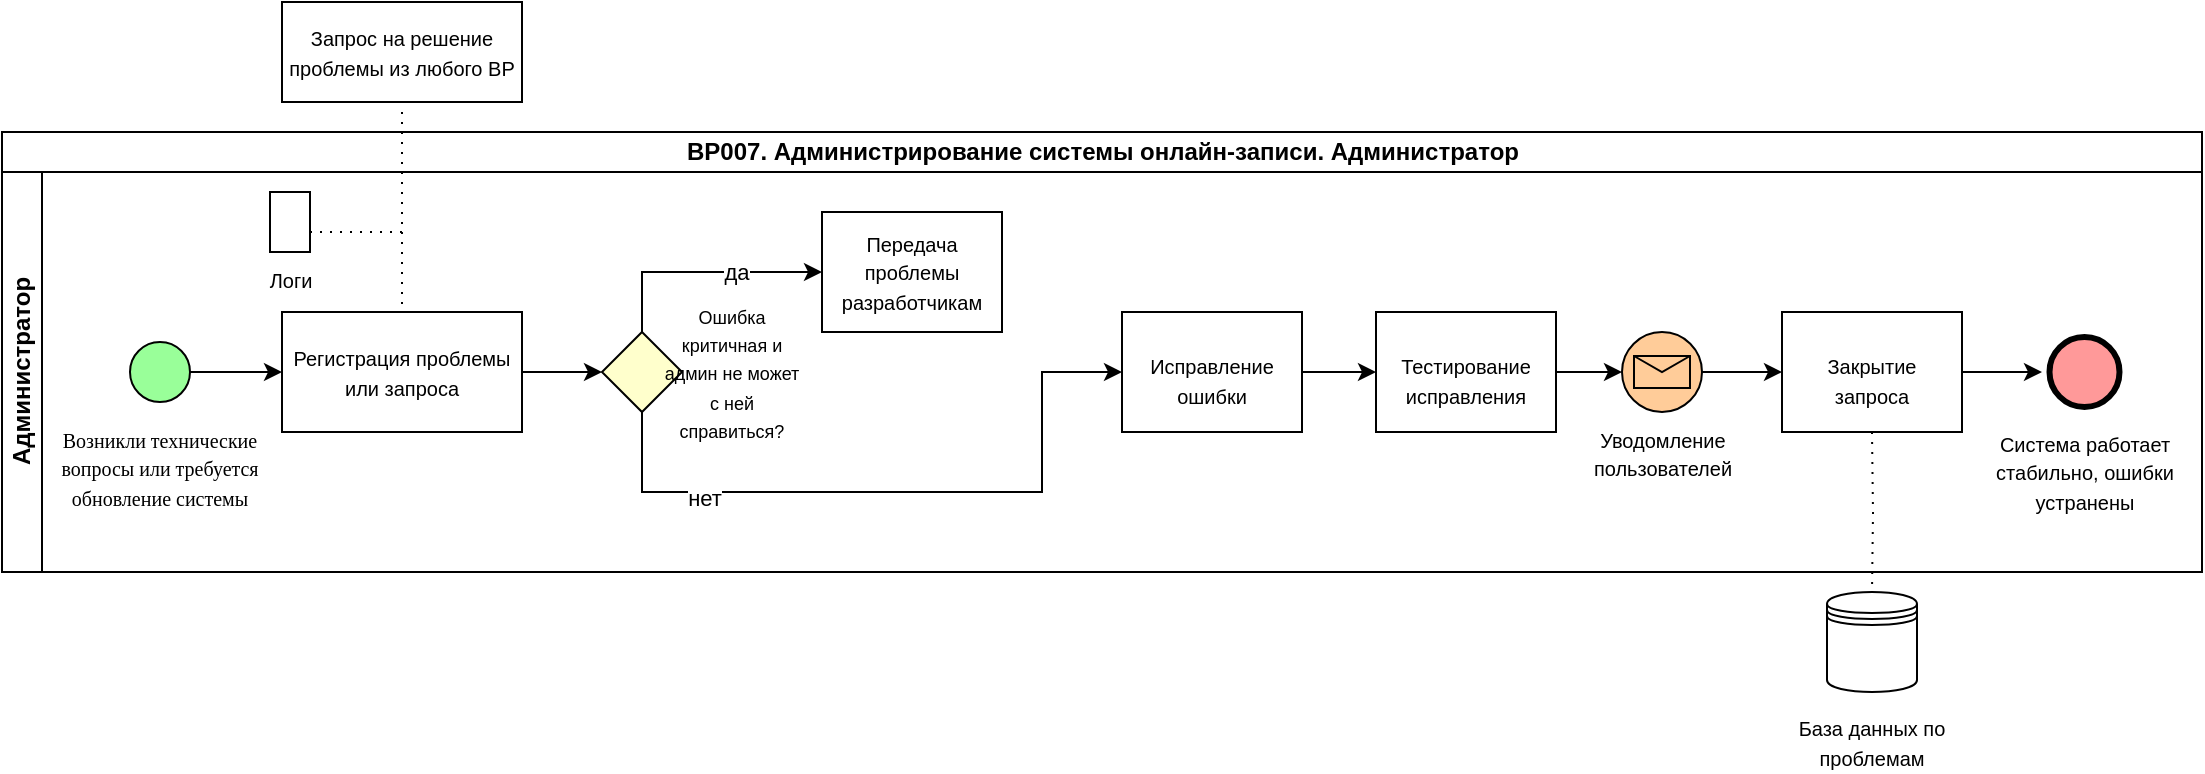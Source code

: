 <mxfile version="26.1.0">
  <diagram name="Страница — 1" id="nc_g5C7sCWomOyvMDTg2">
    <mxGraphModel dx="1004" dy="1753" grid="1" gridSize="10" guides="1" tooltips="1" connect="1" arrows="1" fold="1" page="1" pageScale="1" pageWidth="827" pageHeight="1169" math="0" shadow="0">
      <root>
        <mxCell id="0" />
        <mxCell id="1" parent="0" />
        <mxCell id="5ZHukqqLrb58eQnSWOvj-1" value="BP007.&amp;nbsp;Администрирование системы онлайн-записи. Администратор" style="swimlane;childLayout=stackLayout;resizeParent=1;resizeParentMax=0;horizontal=1;startSize=20;horizontalStack=0;html=1;" vertex="1" parent="1">
          <mxGeometry x="140" y="60" width="1100" height="220" as="geometry">
            <mxRectangle x="150" y="40" width="60" height="30" as="alternateBounds" />
          </mxGeometry>
        </mxCell>
        <mxCell id="5ZHukqqLrb58eQnSWOvj-2" value="Администратор" style="swimlane;startSize=20;horizontal=0;html=1;" vertex="1" parent="5ZHukqqLrb58eQnSWOvj-1">
          <mxGeometry y="20" width="1100" height="200" as="geometry" />
        </mxCell>
        <mxCell id="5ZHukqqLrb58eQnSWOvj-6" value="" style="ellipse;whiteSpace=wrap;html=1;aspect=fixed;fillColor=light-dark(#99FF99,var(--ge-dark-color, #121212));" vertex="1" parent="5ZHukqqLrb58eQnSWOvj-2">
          <mxGeometry x="64" y="85" width="30" height="30" as="geometry" />
        </mxCell>
        <mxCell id="5ZHukqqLrb58eQnSWOvj-7" value="" style="endArrow=classic;html=1;rounded=0;exitX=1;exitY=0.5;exitDx=0;exitDy=0;entryX=0;entryY=0.5;entryDx=0;entryDy=0;entryPerimeter=0;" edge="1" parent="5ZHukqqLrb58eQnSWOvj-2" source="5ZHukqqLrb58eQnSWOvj-6" target="5ZHukqqLrb58eQnSWOvj-117">
          <mxGeometry width="50" height="50" relative="1" as="geometry">
            <mxPoint x="324" y="270" as="sourcePoint" />
            <mxPoint x="134" y="100" as="targetPoint" />
          </mxGeometry>
        </mxCell>
        <mxCell id="5ZHukqqLrb58eQnSWOvj-89" value="&lt;font size=&quot;1&quot; face=&quot;Times New Roman&quot;&gt;Возникли технические вопросы или требуется обновление системы&lt;/font&gt;" style="text;html=1;align=center;verticalAlign=middle;whiteSpace=wrap;rounded=0;" vertex="1" parent="5ZHukqqLrb58eQnSWOvj-2">
          <mxGeometry x="24" y="130" width="110" height="35" as="geometry" />
        </mxCell>
        <mxCell id="5ZHukqqLrb58eQnSWOvj-117" value="&lt;font style=&quot;font-size: 10px;&quot;&gt;Регистрация проблемы или запроса&lt;/font&gt;" style="points=[[0.25,0,0],[0.5,0,0],[0.75,0,0],[1,0.25,0],[1,0.5,0],[1,0.75,0],[0.75,1,0],[0.5,1,0],[0.25,1,0],[0,0.75,0],[0,0.5,0],[0,0.25,0]];shape=mxgraph.bpmn.task2;whiteSpace=wrap;rectStyle=rounded;size=10;html=1;container=1;expand=0;collapsible=0;taskMarker=user;" vertex="1" parent="5ZHukqqLrb58eQnSWOvj-2">
          <mxGeometry x="140" y="70" width="120" height="60" as="geometry" />
        </mxCell>
        <mxCell id="5ZHukqqLrb58eQnSWOvj-253" style="edgeStyle=orthogonalEdgeStyle;rounded=0;orthogonalLoop=1;jettySize=auto;html=1;exitX=1;exitY=0.5;exitDx=0;exitDy=0;exitPerimeter=0;entryX=0;entryY=0.5;entryDx=0;entryDy=0;entryPerimeter=0;" edge="1" parent="5ZHukqqLrb58eQnSWOvj-2" source="5ZHukqqLrb58eQnSWOvj-117">
          <mxGeometry relative="1" as="geometry">
            <mxPoint x="300.0" y="100" as="targetPoint" />
          </mxGeometry>
        </mxCell>
        <mxCell id="5ZHukqqLrb58eQnSWOvj-265" value="" style="points=[[0.25,0.25,0],[0.5,0,0],[0.75,0.25,0],[1,0.5,0],[0.75,0.75,0],[0.5,1,0],[0.25,0.75,0],[0,0.5,0]];shape=mxgraph.bpmn.gateway2;html=1;verticalLabelPosition=bottom;labelBackgroundColor=#ffffff;verticalAlign=top;align=center;perimeter=rhombusPerimeter;outlineConnect=0;outline=none;symbol=none;fillColor=light-dark(#FFFFCC,var(--ge-dark-color, #121212));" vertex="1" parent="5ZHukqqLrb58eQnSWOvj-2">
          <mxGeometry x="300" y="80" width="40" height="40" as="geometry" />
        </mxCell>
        <mxCell id="5ZHukqqLrb58eQnSWOvj-269" value="&lt;font style=&quot;font-size: 9px;&quot;&gt;Ошибка критичная и админ не может с ней справиться?&lt;/font&gt;" style="text;html=1;align=center;verticalAlign=middle;whiteSpace=wrap;rounded=0;" vertex="1" parent="5ZHukqqLrb58eQnSWOvj-2">
          <mxGeometry x="330" y="87.5" width="70" height="25" as="geometry" />
        </mxCell>
        <mxCell id="5ZHukqqLrb58eQnSWOvj-271" style="edgeStyle=orthogonalEdgeStyle;rounded=0;orthogonalLoop=1;jettySize=auto;html=1;exitX=0.5;exitY=0;exitDx=0;exitDy=0;exitPerimeter=0;entryX=0;entryY=0.5;entryDx=0;entryDy=0;entryPerimeter=0;" edge="1" parent="5ZHukqqLrb58eQnSWOvj-2" source="5ZHukqqLrb58eQnSWOvj-265" target="5ZHukqqLrb58eQnSWOvj-325">
          <mxGeometry relative="1" as="geometry">
            <mxPoint x="380" y="45" as="targetPoint" />
          </mxGeometry>
        </mxCell>
        <mxCell id="5ZHukqqLrb58eQnSWOvj-272" value="да" style="edgeLabel;html=1;align=center;verticalAlign=middle;resizable=0;points=[];" vertex="1" connectable="0" parent="5ZHukqqLrb58eQnSWOvj-271">
          <mxGeometry x="-0.127" y="2" relative="1" as="geometry">
            <mxPoint x="24" y="2" as="offset" />
          </mxGeometry>
        </mxCell>
        <mxCell id="5ZHukqqLrb58eQnSWOvj-273" style="edgeStyle=orthogonalEdgeStyle;rounded=0;orthogonalLoop=1;jettySize=auto;html=1;exitX=0.5;exitY=1;exitDx=0;exitDy=0;exitPerimeter=0;entryX=0;entryY=0.5;entryDx=0;entryDy=0;entryPerimeter=0;" edge="1" parent="5ZHukqqLrb58eQnSWOvj-2" source="5ZHukqqLrb58eQnSWOvj-265">
          <mxGeometry relative="1" as="geometry">
            <mxPoint x="560.0" y="100" as="targetPoint" />
            <Array as="points">
              <mxPoint x="320" y="160" />
              <mxPoint x="520" y="160" />
              <mxPoint x="520" y="100" />
            </Array>
          </mxGeometry>
        </mxCell>
        <mxCell id="5ZHukqqLrb58eQnSWOvj-275" value="нет" style="edgeLabel;html=1;align=center;verticalAlign=middle;resizable=0;points=[];" vertex="1" connectable="0" parent="5ZHukqqLrb58eQnSWOvj-273">
          <mxGeometry x="-0.516" y="1" relative="1" as="geometry">
            <mxPoint x="-12" y="4" as="offset" />
          </mxGeometry>
        </mxCell>
        <mxCell id="5ZHukqqLrb58eQnSWOvj-155" value="" style="points=[[0.145,0.145,0],[0.5,0,0],[0.855,0.145,0],[1,0.5,0],[0.855,0.855,0],[0.5,1,0],[0.145,0.855,0],[0,0.5,0]];shape=mxgraph.bpmn.event;html=1;verticalLabelPosition=bottom;labelBackgroundColor=#ffffff;verticalAlign=top;align=center;perimeter=ellipsePerimeter;outlineConnect=0;aspect=fixed;outline=end;symbol=terminate2;fillColor=light-dark(#FF9999,var(--ge-dark-color, #121212));" vertex="1" parent="5ZHukqqLrb58eQnSWOvj-2">
          <mxGeometry x="1023.75" y="82.5" width="35" height="35" as="geometry" />
        </mxCell>
        <mxCell id="5ZHukqqLrb58eQnSWOvj-164" value="&lt;span style=&quot;font-size: 10px;&quot;&gt;Система работает стабильно, ошибки устранены&lt;/span&gt;" style="text;html=1;align=center;verticalAlign=middle;whiteSpace=wrap;rounded=0;" vertex="1" parent="5ZHukqqLrb58eQnSWOvj-2">
          <mxGeometry x="990" y="135" width="102.5" height="30" as="geometry" />
        </mxCell>
        <mxCell id="5ZHukqqLrb58eQnSWOvj-323" value="" style="edgeStyle=elbowEdgeStyle;fontSize=12;html=1;endFill=0;startFill=0;endSize=6;startSize=6;dashed=1;dashPattern=1 4;endArrow=none;startArrow=none;rounded=0;" edge="1" parent="5ZHukqqLrb58eQnSWOvj-2">
          <mxGeometry width="160" relative="1" as="geometry">
            <mxPoint x="154" y="30" as="sourcePoint" />
            <mxPoint x="204" y="30" as="targetPoint" />
          </mxGeometry>
        </mxCell>
        <mxCell id="5ZHukqqLrb58eQnSWOvj-324" value="&lt;font style=&quot;font-size: 10px;&quot;&gt;Логи&lt;/font&gt;" style="shape=mxgraph.bpmn.data2;labelPosition=center;verticalLabelPosition=bottom;align=center;verticalAlign=top;size=5;html=1;" vertex="1" parent="5ZHukqqLrb58eQnSWOvj-2">
          <mxGeometry x="134" y="10" width="20" height="30" as="geometry" />
        </mxCell>
        <mxCell id="5ZHukqqLrb58eQnSWOvj-325" value="&lt;font style=&quot;font-size: 10px;&quot;&gt;Передача проблемы разработчикам&lt;/font&gt;" style="points=[[0.25,0,0],[0.5,0,0],[0.75,0,0],[1,0.25,0],[1,0.5,0],[1,0.75,0],[0.75,1,0],[0.5,1,0],[0.25,1,0],[0,0.75,0],[0,0.5,0],[0,0.25,0]];shape=mxgraph.bpmn.task2;whiteSpace=wrap;rectStyle=rounded;size=10;html=1;container=1;expand=0;collapsible=0;taskMarker=user;" vertex="1" parent="5ZHukqqLrb58eQnSWOvj-2">
          <mxGeometry x="410" y="20" width="90" height="60" as="geometry" />
        </mxCell>
        <mxCell id="5ZHukqqLrb58eQnSWOvj-327" value="&lt;font style=&quot;font-size: 10px;&quot;&gt;Исправление ошибки&lt;/font&gt;" style="points=[[0.25,0,0],[0.5,0,0],[0.75,0,0],[1,0.25,0],[1,0.5,0],[1,0.75,0],[0.75,1,0],[0.5,1,0],[0.25,1,0],[0,0.75,0],[0,0.5,0],[0,0.25,0]];shape=mxgraph.bpmn.task2;whiteSpace=wrap;rectStyle=rounded;size=10;html=1;container=1;expand=0;collapsible=0;taskMarker=user;spacingBottom=-7;" vertex="1" parent="5ZHukqqLrb58eQnSWOvj-2">
          <mxGeometry x="560" y="70" width="90" height="60" as="geometry" />
        </mxCell>
        <mxCell id="5ZHukqqLrb58eQnSWOvj-328" value="&lt;font style=&quot;font-size: 10px;&quot;&gt;Тестирование исправления&lt;/font&gt;" style="points=[[0.25,0,0],[0.5,0,0],[0.75,0,0],[1,0.25,0],[1,0.5,0],[1,0.75,0],[0.75,1,0],[0.5,1,0],[0.25,1,0],[0,0.75,0],[0,0.5,0],[0,0.25,0]];shape=mxgraph.bpmn.task2;whiteSpace=wrap;rectStyle=rounded;size=10;html=1;container=1;expand=0;collapsible=0;taskMarker=user;spacingBottom=-7;" vertex="1" parent="5ZHukqqLrb58eQnSWOvj-2">
          <mxGeometry x="687" y="70" width="90" height="60" as="geometry" />
        </mxCell>
        <mxCell id="5ZHukqqLrb58eQnSWOvj-329" style="edgeStyle=orthogonalEdgeStyle;rounded=0;orthogonalLoop=1;jettySize=auto;html=1;exitX=1;exitY=0.5;exitDx=0;exitDy=0;exitPerimeter=0;entryX=0;entryY=0.5;entryDx=0;entryDy=0;entryPerimeter=0;" edge="1" parent="5ZHukqqLrb58eQnSWOvj-2" source="5ZHukqqLrb58eQnSWOvj-327" target="5ZHukqqLrb58eQnSWOvj-328">
          <mxGeometry relative="1" as="geometry" />
        </mxCell>
        <mxCell id="5ZHukqqLrb58eQnSWOvj-330" value="&lt;font style=&quot;font-size: 10px;&quot;&gt;Уводомление&lt;/font&gt;&lt;div&gt;&lt;font style=&quot;font-size: 10px;&quot;&gt;пользователей&lt;/font&gt;&lt;/div&gt;" style="points=[[0.145,0.145,0],[0.5,0,0],[0.855,0.145,0],[1,0.5,0],[0.855,0.855,0],[0.5,1,0],[0.145,0.855,0],[0,0.5,0]];shape=mxgraph.bpmn.event;html=1;verticalLabelPosition=bottom;labelBackgroundColor=#ffffff;verticalAlign=top;align=center;perimeter=ellipsePerimeter;outlineConnect=0;aspect=fixed;outline=standard;symbol=message;fillColor=light-dark(#FFCC99,var(--ge-dark-color, #121212));" vertex="1" parent="5ZHukqqLrb58eQnSWOvj-2">
          <mxGeometry x="810" y="80" width="40" height="40" as="geometry" />
        </mxCell>
        <mxCell id="5ZHukqqLrb58eQnSWOvj-331" style="edgeStyle=orthogonalEdgeStyle;rounded=0;orthogonalLoop=1;jettySize=auto;html=1;exitX=1;exitY=0.5;exitDx=0;exitDy=0;exitPerimeter=0;entryX=0;entryY=0.5;entryDx=0;entryDy=0;entryPerimeter=0;" edge="1" parent="5ZHukqqLrb58eQnSWOvj-2" source="5ZHukqqLrb58eQnSWOvj-328" target="5ZHukqqLrb58eQnSWOvj-330">
          <mxGeometry relative="1" as="geometry" />
        </mxCell>
        <mxCell id="5ZHukqqLrb58eQnSWOvj-334" style="edgeStyle=orthogonalEdgeStyle;rounded=0;orthogonalLoop=1;jettySize=auto;html=1;exitX=1;exitY=0.5;exitDx=0;exitDy=0;exitPerimeter=0;" edge="1" parent="5ZHukqqLrb58eQnSWOvj-2" source="5ZHukqqLrb58eQnSWOvj-332">
          <mxGeometry relative="1" as="geometry">
            <mxPoint x="1020" y="100" as="targetPoint" />
          </mxGeometry>
        </mxCell>
        <mxCell id="5ZHukqqLrb58eQnSWOvj-332" value="&lt;font style=&quot;font-size: 10px;&quot;&gt;Закрытие&lt;/font&gt;&lt;div&gt;&lt;font style=&quot;font-size: 10px;&quot;&gt;запроса&lt;/font&gt;&lt;/div&gt;" style="points=[[0.25,0,0],[0.5,0,0],[0.75,0,0],[1,0.25,0],[1,0.5,0],[1,0.75,0],[0.75,1,0],[0.5,1,0],[0.25,1,0],[0,0.75,0],[0,0.5,0],[0,0.25,0]];shape=mxgraph.bpmn.task2;whiteSpace=wrap;rectStyle=rounded;size=10;html=1;container=1;expand=0;collapsible=0;taskMarker=user;spacingBottom=-7;" vertex="1" parent="5ZHukqqLrb58eQnSWOvj-2">
          <mxGeometry x="890" y="70" width="90" height="60" as="geometry" />
        </mxCell>
        <mxCell id="5ZHukqqLrb58eQnSWOvj-333" style="edgeStyle=orthogonalEdgeStyle;rounded=0;orthogonalLoop=1;jettySize=auto;html=1;exitX=1;exitY=0.5;exitDx=0;exitDy=0;exitPerimeter=0;entryX=0;entryY=0.5;entryDx=0;entryDy=0;entryPerimeter=0;" edge="1" parent="5ZHukqqLrb58eQnSWOvj-2" source="5ZHukqqLrb58eQnSWOvj-330" target="5ZHukqqLrb58eQnSWOvj-332">
          <mxGeometry relative="1" as="geometry" />
        </mxCell>
        <mxCell id="5ZHukqqLrb58eQnSWOvj-296" value="&lt;span style=&quot;font-size: 10px;&quot;&gt;База данных по проблемам&lt;/span&gt;" style="text;html=1;align=center;verticalAlign=middle;whiteSpace=wrap;rounded=0;" vertex="1" parent="1">
          <mxGeometry x="1030" y="350" width="90" height="30" as="geometry" />
        </mxCell>
        <mxCell id="5ZHukqqLrb58eQnSWOvj-297" value="" style="shape=datastore;html=1;labelPosition=center;verticalLabelPosition=bottom;align=center;verticalAlign=top;" vertex="1" parent="1">
          <mxGeometry x="1052.5" y="290" width="45" height="50" as="geometry" />
        </mxCell>
        <mxCell id="5ZHukqqLrb58eQnSWOvj-301" value="" style="edgeStyle=elbowEdgeStyle;fontSize=12;html=1;endFill=0;startFill=0;endSize=6;startSize=6;dashed=1;dashPattern=1 4;endArrow=none;startArrow=none;rounded=0;exitX=0.5;exitY=1;exitDx=0;exitDy=0;entryX=0.5;entryY=0;entryDx=0;entryDy=0;entryPerimeter=0;" edge="1" parent="1" target="5ZHukqqLrb58eQnSWOvj-117">
          <mxGeometry width="160" relative="1" as="geometry">
            <mxPoint x="340" y="50" as="sourcePoint" />
            <mxPoint x="700" y="220" as="targetPoint" />
          </mxGeometry>
        </mxCell>
        <mxCell id="5ZHukqqLrb58eQnSWOvj-322" style="edgeStyle=orthogonalEdgeStyle;rounded=0;orthogonalLoop=1;jettySize=auto;html=1;exitX=0.5;exitY=1;exitDx=0;exitDy=0;exitPerimeter=0;entryX=0.5;entryY=0;entryDx=0;entryDy=0;endArrow=none;startFill=0;dashed=1;dashPattern=1 4;" edge="1" parent="1" target="5ZHukqqLrb58eQnSWOvj-297">
          <mxGeometry relative="1" as="geometry">
            <mxPoint x="1075" y="210" as="sourcePoint" />
          </mxGeometry>
        </mxCell>
        <mxCell id="5ZHukqqLrb58eQnSWOvj-326" value="&lt;font style=&quot;font-size: 10px;&quot;&gt;Запрос на решение проблемы из любого BP&lt;/font&gt;" style="html=1;whiteSpace=wrap;" vertex="1" parent="1">
          <mxGeometry x="280" y="-5" width="120" height="50" as="geometry" />
        </mxCell>
      </root>
    </mxGraphModel>
  </diagram>
</mxfile>
